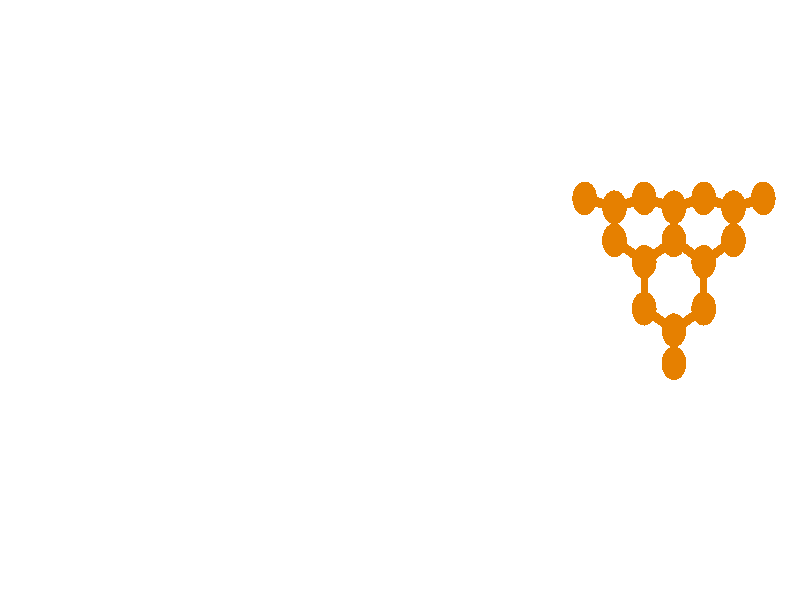 // 
// Molecular graphics export from VMD 1.9.1
// http://www.ks.uiuc.edu/Research/vmd/
// Requires POV-Ray 3.5 or later
// 
// POV 3.x input script : E:/Users/Kevin Reiter/Documents/GitHub/promotion/daten/nanotori/a1.pov 
// try povray +W1920 +H1057 -IE:/Users/Kevin Reiter/Documents/GitHub/promotion/daten/nanotori/a1.pov -OE:/Users/Kevin Reiter/Documents/GitHub/promotion/daten/nanotori/a1.pov.tga +P +X +A +FT +C
#if (version < 3.5) 
#error "VMD POV3DisplayDevice has been compiled for POV-Ray 3.5 or above.\nPlease upgrade POV-Ray or recompile VMD."
#end 
#declare VMD_clip_on=array[3] {0, 0, 0};
#declare VMD_clip=array[3];
#declare VMD_scaledclip=array[3];
#declare VMD_line_width=0.0020;
#macro VMDC ( C1 )
  texture { pigment { rgbt C1 }}
#end
#macro VMD_point (P1, R1, C1)
  #local T = texture { finish { ambient 1.0 diffuse 0.0 phong 0.0 specular 0.0 } pigment { C1 } }
  #if(VMD_clip_on[2])
  intersection {
    sphere {P1, R1 texture {T} #if(VMD_clip_on[1]) clipped_by {VMD_clip[1]} #end no_shadow}
    VMD_clip[2]
  }
  #else
  sphere {P1, R1 texture {T} #if(VMD_clip_on[1]) clipped_by {VMD_clip[1]} #end no_shadow}
  #end
#end
#macro VMD_line (P1, P2, C1)
  #local T = texture { finish { ambient 1.0 diffuse 0.0 phong 0.0 specular 0.0 } pigment { C1 } }
  #if(VMD_clip_on[2])
  intersection {
    cylinder {P1, P2, VMD_line_width texture {T} #if(VMD_clip_on[1]) clipped_by {VMD_clip[1]} #end no_shadow}
    VMD_clip[2]
  }
  #else
  cylinder {P1, P2, VMD_line_width texture {T} #if(VMD_clip_on[1]) clipped_by {VMD_clip[1]} #end no_shadow}
  #end
#end
#macro VMD_sphere (P1, R1, C1)
  #local T = texture { pigment { C1 } }
  #if(VMD_clip_on[2])
  intersection {
    sphere {P1, R1 texture {T} #if(VMD_clip_on[1]) clipped_by {VMD_clip[1]} #end no_shadow}
    VMD_clip[2]
  }
  #else
  sphere {P1, R1 texture {T} #if(VMD_clip_on[1]) clipped_by {VMD_clip[1]} #end no_shadow}
  #end
#end
#macro VMD_cylinder (P1, P2, R1, C1, O1)
  #local T = texture { pigment { C1 } }
  #if(VMD_clip_on[2])
  intersection {
    cylinder {P1, P2, R1 #if(O1) open #end texture {T} #if(VMD_clip_on[1]) clipped_by {VMD_clip[1]} #end no_shadow}
    VMD_clip[2]
  }
  #else
  cylinder {P1, P2, R1 #if(O1) open #end texture {T} #if(VMD_clip_on[1]) clipped_by {VMD_clip[1]} #end no_shadow}
  #end
#end
#macro VMD_cone (P1, P2, R1, C1)
  #local T = texture { pigment { C1 } }
  #if(VMD_clip_on[2])
  intersection {
    cone {P1, R1, P2, VMD_line_width texture {T} #if(VMD_clip_on[1]) clipped_by {VMD_clip[1]} #end no_shadow}
    VMD_clip[2]
  }
  #else
  cone {P1, R1, P2, VMD_line_width texture {T} #if(VMD_clip_on[1]) clipped_by {VMD_clip[1]} #end no_shadow}
  #end
#end
#macro VMD_triangle (P1, P2, P3, N1, N2, N3, C1)
  #local T = texture { pigment { C1 } }
  smooth_triangle {P1, N1, P2, N2, P3, N3 texture {T} #if(VMD_clip_on[1]) clipped_by {VMD_clip[1]} #end no_shadow}
#end
#macro VMD_tricolor (P1, P2, P3, N1, N2, N3, C1, C2, C3)
  #local NX = P2-P1;
  #local NY = P3-P1;
  #local NZ = vcross(NX, NY);
  #local T = texture { pigment {
    average pigment_map {
      [1 gradient x color_map {[0 rgb 0] [1 C2*3]}]
      [1 gradient y color_map {[0 rgb 0] [1 C3*3]}]
      [1 gradient z color_map {[0 rgb 0] [1 C1*3]}]
    }
    matrix <1.01,0,1,0,1.01,1,0,0,1,-.002,-.002,-1>
    matrix <NX.x,NX.y,NX.z,NY.x,NY.y,NY.z,NZ.x,NZ.y,NZ.z,P1.x,P1.y,P1.z>
  } }
  smooth_triangle {P1, N1, P2, N2, P3, N3 texture {T} #if(VMD_clip_on[1]) clipped_by {VMD_clip[1]} #end no_shadow}
#end
camera {
  orthographic
  location <0.0000, 0.0000, -2.0000>
  look_at <0.0000, 0.0000, 2.0000>
  up <0.0000, 3.0000, 0.0000>
  right <5.4494, 0.0000, 0.0000>
}
light_source { 
  <-0.1000, 0.1000, -1.0000> 
  color rgb<1.000, 1.000, 1.000> 
  parallel 
  point_at <0.0, 0.0, 0.0> 
}
light_source { 
  <1.0000, 2.0000, -0.5000> 
  color rgb<1.000, 1.000, 1.000> 
  parallel 
  point_at <0.0, 0.0, 0.0> 
}
background {
  color rgb<1.000, 1.000, 1.000>
}
#default { texture {
 finish { ambient 0.000 diffuse 0.650 phong 0.1 phong_size 40.000 specular 0.500 }
} }
#declare VMD_line_width=0.0020;
// MoleculeID: 10 ReprID: 0 Beginning CPK
// MoleculeID: 10 ReprID: 0 Beginning VDW
VMD_sphere(<1.2581,0.5085,0.1166>,0.0839,rgbt<0.900,0.500,0.000,0.000>)
VMD_sphere(<1.2581,0.5083,-0.1173>,0.0839,rgbt<0.900,0.500,0.000,0.000>)
VMD_sphere(<1.4607,0.2987,0.3900>,0.0839,rgbt<0.900,0.500,0.000,0.000>)
VMD_sphere(<1.4607,0.4639,0.2244>,0.0839,rgbt<0.900,0.500,0.000,0.000>)
VMD_sphere(<1.6634,0.5085,0.1166>,0.0839,rgbt<0.900,0.500,0.000,0.000>)
VMD_sphere(<1.6634,0.5083,-0.1173>,0.0839,rgbt<0.900,0.500,0.000,0.000>)
VMD_sphere(<1.4607,0.4635,-0.2251>,0.0839,rgbt<0.900,0.500,0.000,0.000>)
VMD_sphere(<1.4607,0.2980,-0.3903>,0.0839,rgbt<0.900,0.500,0.000,0.000>)
VMD_sphere(<1.6634,0.1901,-0.4348>,0.0839,rgbt<0.900,0.500,0.000,0.000>)
VMD_sphere(<1.6634,-0.0437,-0.4346>,0.0839,rgbt<0.900,0.500,0.000,0.000>)
VMD_sphere(<1.6634,-0.0429,0.4349>,0.0839,rgbt<0.900,0.500,0.000,0.000>)
VMD_sphere(<1.6634,0.1910,0.4347>,0.0839,rgbt<0.900,0.500,0.000,0.000>)
VMD_sphere(<1.8661,0.2987,0.3900>,0.0839,rgbt<0.900,0.500,0.000,0.000>)
VMD_sphere(<1.8661,0.4639,0.2244>,0.0839,rgbt<0.900,0.500,0.000,0.000>)
VMD_sphere(<2.0688,0.5085,0.1166>,0.0839,rgbt<0.900,0.500,0.000,0.000>)
VMD_sphere(<2.0688,0.5083,-0.1173>,0.0839,rgbt<0.900,0.500,0.000,0.000>)
VMD_sphere(<1.8661,0.4635,-0.2251>,0.0839,rgbt<0.900,0.500,0.000,0.000>)
VMD_sphere(<1.8661,0.2980,-0.3903>,0.0839,rgbt<0.900,0.500,0.000,0.000>)
VMD_sphere(<2.0688,0.1901,-0.4348>,0.0839,rgbt<0.900,0.500,0.000,0.000>)
VMD_sphere(<2.0688,-0.0437,-0.4346>,0.0839,rgbt<0.900,0.500,0.000,0.000>)
VMD_sphere(<1.8661,-0.1515,-0.3899>,0.0839,rgbt<0.900,0.500,0.000,0.000>)
VMD_sphere(<1.8661,-0.3167,-0.2243>,0.0839,rgbt<0.900,0.500,0.000,0.000>)
VMD_sphere(<1.8661,-0.3163,0.2252>,0.0839,rgbt<0.900,0.500,0.000,0.000>)
VMD_sphere(<1.8661,-0.1508,0.3904>,0.0839,rgbt<0.900,0.500,0.000,0.000>)
VMD_sphere(<2.0688,-0.0429,0.4349>,0.0839,rgbt<0.900,0.500,0.000,0.000>)
VMD_sphere(<2.0688,0.1910,0.4347>,0.0839,rgbt<0.900,0.500,0.000,0.000>)
VMD_sphere(<2.2715,0.2987,0.3900>,0.0839,rgbt<0.900,0.500,0.000,0.000>)
VMD_sphere(<2.2715,0.4639,0.2244>,0.0839,rgbt<0.900,0.500,0.000,0.000>)
VMD_sphere(<2.4742,0.5085,0.1166>,0.0839,rgbt<0.900,0.500,0.000,0.000>)
VMD_sphere(<2.4742,0.5083,-0.1173>,0.0839,rgbt<0.900,0.500,0.000,0.000>)
VMD_sphere(<2.2715,0.4635,-0.2251>,0.0839,rgbt<0.900,0.500,0.000,0.000>)
VMD_sphere(<2.2715,0.2980,-0.3903>,0.0839,rgbt<0.900,0.500,0.000,0.000>)
VMD_cylinder(<1.25806,0.508501,0.116572>,<1.25806,0.508391,-0.000366411>0.0247,rgbt<0.900,0.500,0.000,0.000>,1)
VMD_cylinder(<1.25806,0.508501,0.116572>,<1.3594,0.486224,0.170497>0.0247,rgbt<0.900,0.500,0.000,0.000>,1)
VMD_cylinder(<1.25806,0.508281,-0.117305>,<1.3594,0.485902,-0.171188>0.0247,rgbt<0.900,0.500,0.000,0.000>,1)
VMD_cylinder(<1.25806,0.508281,-0.117305>,<1.25806,0.508391,-0.000366411>0.0247,rgbt<0.900,0.500,0.000,0.000>,1)
VMD_cylinder(<1.46074,0.298727,0.389955>,<1.46074,0.381337,0.307189>0.0247,rgbt<0.900,0.500,0.000,0.000>,1)
VMD_cylinder(<1.46074,0.298727,0.389955>,<1.56208,0.244844,0.412333>0.0247,rgbt<0.900,0.500,0.000,0.000>,1)
VMD_cylinder(<1.46074,0.463947,0.224422>,<1.46074,0.381337,0.307189>0.0247,rgbt<0.900,0.500,0.000,0.000>,1)
VMD_cylinder(<1.46074,0.463947,0.224422>,<1.3594,0.486224,0.170497>0.0247,rgbt<0.900,0.500,0.000,0.000>,1)
VMD_cylinder(<1.46074,0.463947,0.224422>,<1.56208,0.486224,0.170497>0.0247,rgbt<0.900,0.500,0.000,0.000>,1)
VMD_cylinder(<1.66343,0.508501,0.116572>,<1.76477,0.486224,0.170497>0.0247,rgbt<0.900,0.500,0.000,0.000>,1)
VMD_cylinder(<1.66343,0.508501,0.116572>,<1.56208,0.486224,0.170497>0.0247,rgbt<0.900,0.500,0.000,0.000>,1)
VMD_cylinder(<1.66343,0.508501,0.116572>,<1.66343,0.508391,-0.000366411>0.0247,rgbt<0.900,0.500,0.000,0.000>,1)
VMD_cylinder(<1.66343,0.508281,-0.117305>,<1.56208,0.485902,-0.171188>0.0247,rgbt<0.900,0.500,0.000,0.000>,1)
VMD_cylinder(<1.66343,0.508281,-0.117305>,<1.76477,0.485902,-0.171188>0.0247,rgbt<0.900,0.500,0.000,0.000>,1)
VMD_cylinder(<1.66343,0.508281,-0.117305>,<1.66343,0.508391,-0.000366411>0.0247,rgbt<0.900,0.500,0.000,0.000>,1)
VMD_cylinder(<1.46074,0.463524,-0.225071>,<1.3594,0.485902,-0.171188>0.0247,rgbt<0.900,0.500,0.000,0.000>,1)
VMD_cylinder(<1.46074,0.463524,-0.225071>,<1.56208,0.485902,-0.171188>0.0247,rgbt<0.900,0.500,0.000,0.000>,1)
VMD_cylinder(<1.46074,0.463524,-0.225071>,<1.46074,0.380757,-0.307681>0.0247,rgbt<0.900,0.500,0.000,0.000>,1)
VMD_cylinder(<1.46074,0.297991,-0.390291>,<1.46074,0.380757,-0.307681>0.0247,rgbt<0.900,0.500,0.000,0.000>,1)
VMD_cylinder(<1.46074,0.297991,-0.390291>,<1.56208,0.244066,-0.412568>0.0247,rgbt<0.900,0.500,0.000,0.000>,1)
VMD_cylinder(<1.66343,0.19014,-0.434845>,<1.76477,0.244066,-0.412568>0.0247,rgbt<0.900,0.500,0.000,0.000>,1)
VMD_cylinder(<1.66343,0.19014,-0.434845>,<1.56208,0.244066,-0.412568>0.0247,rgbt<0.900,0.500,0.000,0.000>,1)
VMD_cylinder(<1.66343,0.19014,-0.434845>,<1.66343,0.0732016,-0.434735>0.0247,rgbt<0.900,0.500,0.000,0.000>,1)
VMD_cylinder(<1.66343,-0.0437373,-0.434624>,<1.76477,-0.0976205,-0.412246>0.0247,rgbt<0.900,0.500,0.000,0.000>,1)
VMD_cylinder(<1.66343,-0.0437373,-0.434624>,<1.66343,0.0732016,-0.434735>0.0247,rgbt<0.900,0.500,0.000,0.000>,1)
VMD_cylinder(<1.66343,-0.0429158,0.434933>,<1.66343,0.0740222,0.434822>0.0247,rgbt<0.900,0.500,0.000,0.000>,1)
VMD_cylinder(<1.66343,-0.0429158,0.434933>,<1.76477,-0.0968411,0.412655>0.0247,rgbt<0.900,0.500,0.000,0.000>,1)
VMD_cylinder(<1.66343,0.19096,0.434712>,<1.56208,0.244844,0.412333>0.0247,rgbt<0.900,0.500,0.000,0.000>,1)
VMD_cylinder(<1.66343,0.19096,0.434712>,<1.66343,0.0740222,0.434822>0.0247,rgbt<0.900,0.500,0.000,0.000>,1)
VMD_cylinder(<1.66343,0.19096,0.434712>,<1.76477,0.244844,0.412333>0.0247,rgbt<0.900,0.500,0.000,0.000>,1)
VMD_cylinder(<1.86611,0.298727,0.389955>,<1.86611,0.381337,0.307189>0.0247,rgbt<0.900,0.500,0.000,0.000>,1)
VMD_cylinder(<1.86611,0.298727,0.389955>,<1.96745,0.244844,0.412333>0.0247,rgbt<0.900,0.500,0.000,0.000>,1)
VMD_cylinder(<1.86611,0.298727,0.389955>,<1.76477,0.244844,0.412333>0.0247,rgbt<0.900,0.500,0.000,0.000>,1)
VMD_cylinder(<1.86611,0.463947,0.224422>,<1.86611,0.381337,0.307189>0.0247,rgbt<0.900,0.500,0.000,0.000>,1)
VMD_cylinder(<1.86611,0.463947,0.224422>,<1.76477,0.486224,0.170497>0.0247,rgbt<0.900,0.500,0.000,0.000>,1)
VMD_cylinder(<1.86611,0.463947,0.224422>,<1.96745,0.486224,0.170497>0.0247,rgbt<0.900,0.500,0.000,0.000>,1)
VMD_cylinder(<2.0688,0.508501,0.116572>,<2.17014,0.486224,0.170497>0.0247,rgbt<0.900,0.500,0.000,0.000>,1)
VMD_cylinder(<2.0688,0.508501,0.116572>,<1.96745,0.486224,0.170497>0.0247,rgbt<0.900,0.500,0.000,0.000>,1)
VMD_cylinder(<2.0688,0.508501,0.116572>,<2.0688,0.508391,-0.000366411>0.0247,rgbt<0.900,0.500,0.000,0.000>,1)
VMD_cylinder(<2.0688,0.508281,-0.117305>,<2.0688,0.508391,-0.000366411>0.0247,rgbt<0.900,0.500,0.000,0.000>,1)
VMD_cylinder(<2.0688,0.508281,-0.117305>,<2.17014,0.485902,-0.171188>0.0247,rgbt<0.900,0.500,0.000,0.000>,1)
VMD_cylinder(<2.0688,0.508281,-0.117305>,<1.96745,0.485902,-0.171188>0.0247,rgbt<0.900,0.500,0.000,0.000>,1)
VMD_cylinder(<1.86611,0.463524,-0.225071>,<1.86611,0.380757,-0.307681>0.0247,rgbt<0.900,0.500,0.000,0.000>,1)
VMD_cylinder(<1.86611,0.463524,-0.225071>,<1.76477,0.485902,-0.171188>0.0247,rgbt<0.900,0.500,0.000,0.000>,1)
VMD_cylinder(<1.86611,0.463524,-0.225071>,<1.96745,0.485902,-0.171188>0.0247,rgbt<0.900,0.500,0.000,0.000>,1)
VMD_cylinder(<1.86611,0.297991,-0.390291>,<1.76477,0.244066,-0.412568>0.0247,rgbt<0.900,0.500,0.000,0.000>,1)
VMD_cylinder(<1.86611,0.297991,-0.390291>,<1.86611,0.380757,-0.307681>0.0247,rgbt<0.900,0.500,0.000,0.000>,1)
VMD_cylinder(<1.86611,0.297991,-0.390291>,<1.96745,0.244066,-0.412568>0.0247,rgbt<0.900,0.500,0.000,0.000>,1)
VMD_cylinder(<2.0688,0.19014,-0.434845>,<1.96745,0.244066,-0.412568>0.0247,rgbt<0.900,0.500,0.000,0.000>,1)
VMD_cylinder(<2.0688,0.19014,-0.434845>,<2.0688,0.0732016,-0.434735>0.0247,rgbt<0.900,0.500,0.000,0.000>,1)
VMD_cylinder(<2.0688,0.19014,-0.434845>,<2.17014,0.244066,-0.412568>0.0247,rgbt<0.900,0.500,0.000,0.000>,1)
VMD_cylinder(<2.0688,-0.0437373,-0.434624>,<2.0688,0.0732016,-0.434735>0.0247,rgbt<0.900,0.500,0.000,0.000>,1)
VMD_cylinder(<2.0688,-0.0437373,-0.434624>,<1.96745,-0.0976205,-0.412246>0.0247,rgbt<0.900,0.500,0.000,0.000>,1)
VMD_cylinder(<1.86611,-0.151504,-0.389867>,<1.76477,-0.0976205,-0.412246>0.0247,rgbt<0.900,0.500,0.000,0.000>,1)
VMD_cylinder(<1.86611,-0.151504,-0.389867>,<1.96745,-0.0976205,-0.412246>0.0247,rgbt<0.900,0.500,0.000,0.000>,1)
VMD_cylinder(<1.86611,-0.151504,-0.389867>,<1.86611,-0.234113,-0.307101>0.0247,rgbt<0.900,0.500,0.000,0.000>,1)
VMD_cylinder(<1.86611,-0.316722,-0.224335>,<1.86611,-0.234113,-0.307101>0.0247,rgbt<0.900,0.500,0.000,0.000>,1)
VMD_cylinder(<1.86611,-0.316298,0.225159>,<1.86611,-0.233532,0.307769>0.0247,rgbt<0.900,0.500,0.000,0.000>,1)
VMD_cylinder(<1.86611,-0.150766,0.390378>,<1.76477,-0.0968411,0.412655>0.0247,rgbt<0.900,0.500,0.000,0.000>,1)
VMD_cylinder(<1.86611,-0.150766,0.390378>,<1.96745,-0.0968411,0.412655>0.0247,rgbt<0.900,0.500,0.000,0.000>,1)
VMD_cylinder(<1.86611,-0.150766,0.390378>,<1.86611,-0.233532,0.307769>0.0247,rgbt<0.900,0.500,0.000,0.000>,1)
VMD_cylinder(<2.0688,-0.0429158,0.434933>,<2.0688,0.0740222,0.434822>0.0247,rgbt<0.900,0.500,0.000,0.000>,1)
VMD_cylinder(<2.0688,-0.0429158,0.434933>,<1.96745,-0.0968411,0.412655>0.0247,rgbt<0.900,0.500,0.000,0.000>,1)
VMD_cylinder(<2.0688,0.19096,0.434712>,<1.96745,0.244844,0.412333>0.0247,rgbt<0.900,0.500,0.000,0.000>,1)
VMD_cylinder(<2.0688,0.19096,0.434712>,<2.0688,0.0740222,0.434822>0.0247,rgbt<0.900,0.500,0.000,0.000>,1)
VMD_cylinder(<2.0688,0.19096,0.434712>,<2.17014,0.244844,0.412333>0.0247,rgbt<0.900,0.500,0.000,0.000>,1)
VMD_cylinder(<2.27148,0.298727,0.389955>,<2.17014,0.244844,0.412333>0.0247,rgbt<0.900,0.500,0.000,0.000>,1)
VMD_cylinder(<2.27148,0.298727,0.389955>,<2.27148,0.381337,0.307189>0.0247,rgbt<0.900,0.500,0.000,0.000>,1)
VMD_cylinder(<2.27148,0.463947,0.224422>,<2.37283,0.486224,0.170497>0.0247,rgbt<0.900,0.500,0.000,0.000>,1)
VMD_cylinder(<2.27148,0.463947,0.224422>,<2.17014,0.486224,0.170497>0.0247,rgbt<0.900,0.500,0.000,0.000>,1)
VMD_cylinder(<2.27148,0.463947,0.224422>,<2.27148,0.381337,0.307189>0.0247,rgbt<0.900,0.500,0.000,0.000>,1)
VMD_cylinder(<2.47417,0.508501,0.116572>,<2.37283,0.486224,0.170497>0.0247,rgbt<0.900,0.500,0.000,0.000>,1)
VMD_cylinder(<2.47417,0.508501,0.116572>,<2.47417,0.508391,-0.000366411>0.0247,rgbt<0.900,0.500,0.000,0.000>,1)
VMD_cylinder(<2.47417,0.508281,-0.117305>,<2.37283,0.485902,-0.171188>0.0247,rgbt<0.900,0.500,0.000,0.000>,1)
VMD_cylinder(<2.47417,0.508281,-0.117305>,<2.47417,0.508391,-0.000366411>0.0247,rgbt<0.900,0.500,0.000,0.000>,1)
VMD_cylinder(<2.27148,0.463524,-0.225071>,<2.37283,0.485902,-0.171188>0.0247,rgbt<0.900,0.500,0.000,0.000>,1)
VMD_cylinder(<2.27148,0.463524,-0.225071>,<2.17014,0.485902,-0.171188>0.0247,rgbt<0.900,0.500,0.000,0.000>,1)
VMD_cylinder(<2.27148,0.463524,-0.225071>,<2.27148,0.380757,-0.307681>0.0247,rgbt<0.900,0.500,0.000,0.000>,1)
VMD_cylinder(<2.27148,0.297991,-0.390291>,<2.27148,0.380757,-0.307681>0.0247,rgbt<0.900,0.500,0.000,0.000>,1)
VMD_cylinder(<2.27148,0.297991,-0.390291>,<2.17014,0.244066,-0.412568>0.0247,rgbt<0.900,0.500,0.000,0.000>,1)
// End of POV-Ray 3.x generation 
